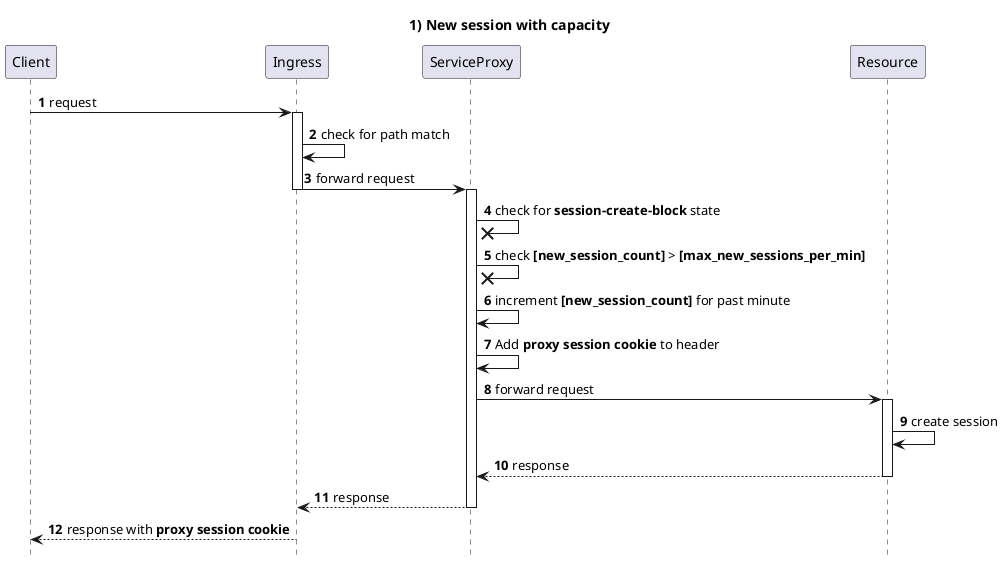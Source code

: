 @startuml 1-new-session-with-capacity

title 1) New session with capacity

autonumber
hide footbox

Client -> Ingress: request
activate Ingress
Ingress -> Ingress: check for path match
Ingress -> ServiceProxy: forward request
deactivate Ingress

activate ServiceProxy
ServiceProxy ->X ServiceProxy: check for <b>session-create-block</b> state
ServiceProxy ->X ServiceProxy: check <b>[new_session_count]</b> > <b>[max_new_sessions_per_min]</b>
ServiceProxy -> ServiceProxy: increment <b>[new_session_count]</b> for past minute
ServiceProxy -> ServiceProxy: Add <b>proxy session cookie</b> to header
ServiceProxy -> Resource: forward request

activate Resource
Resource -> Resource: create session
Resource --> ServiceProxy: response
deactivate Resource
ServiceProxy --> Ingress: response
deactivate ServiceProxy
Ingress --> Client: response with <b>proxy session cookie</b>

@enduml